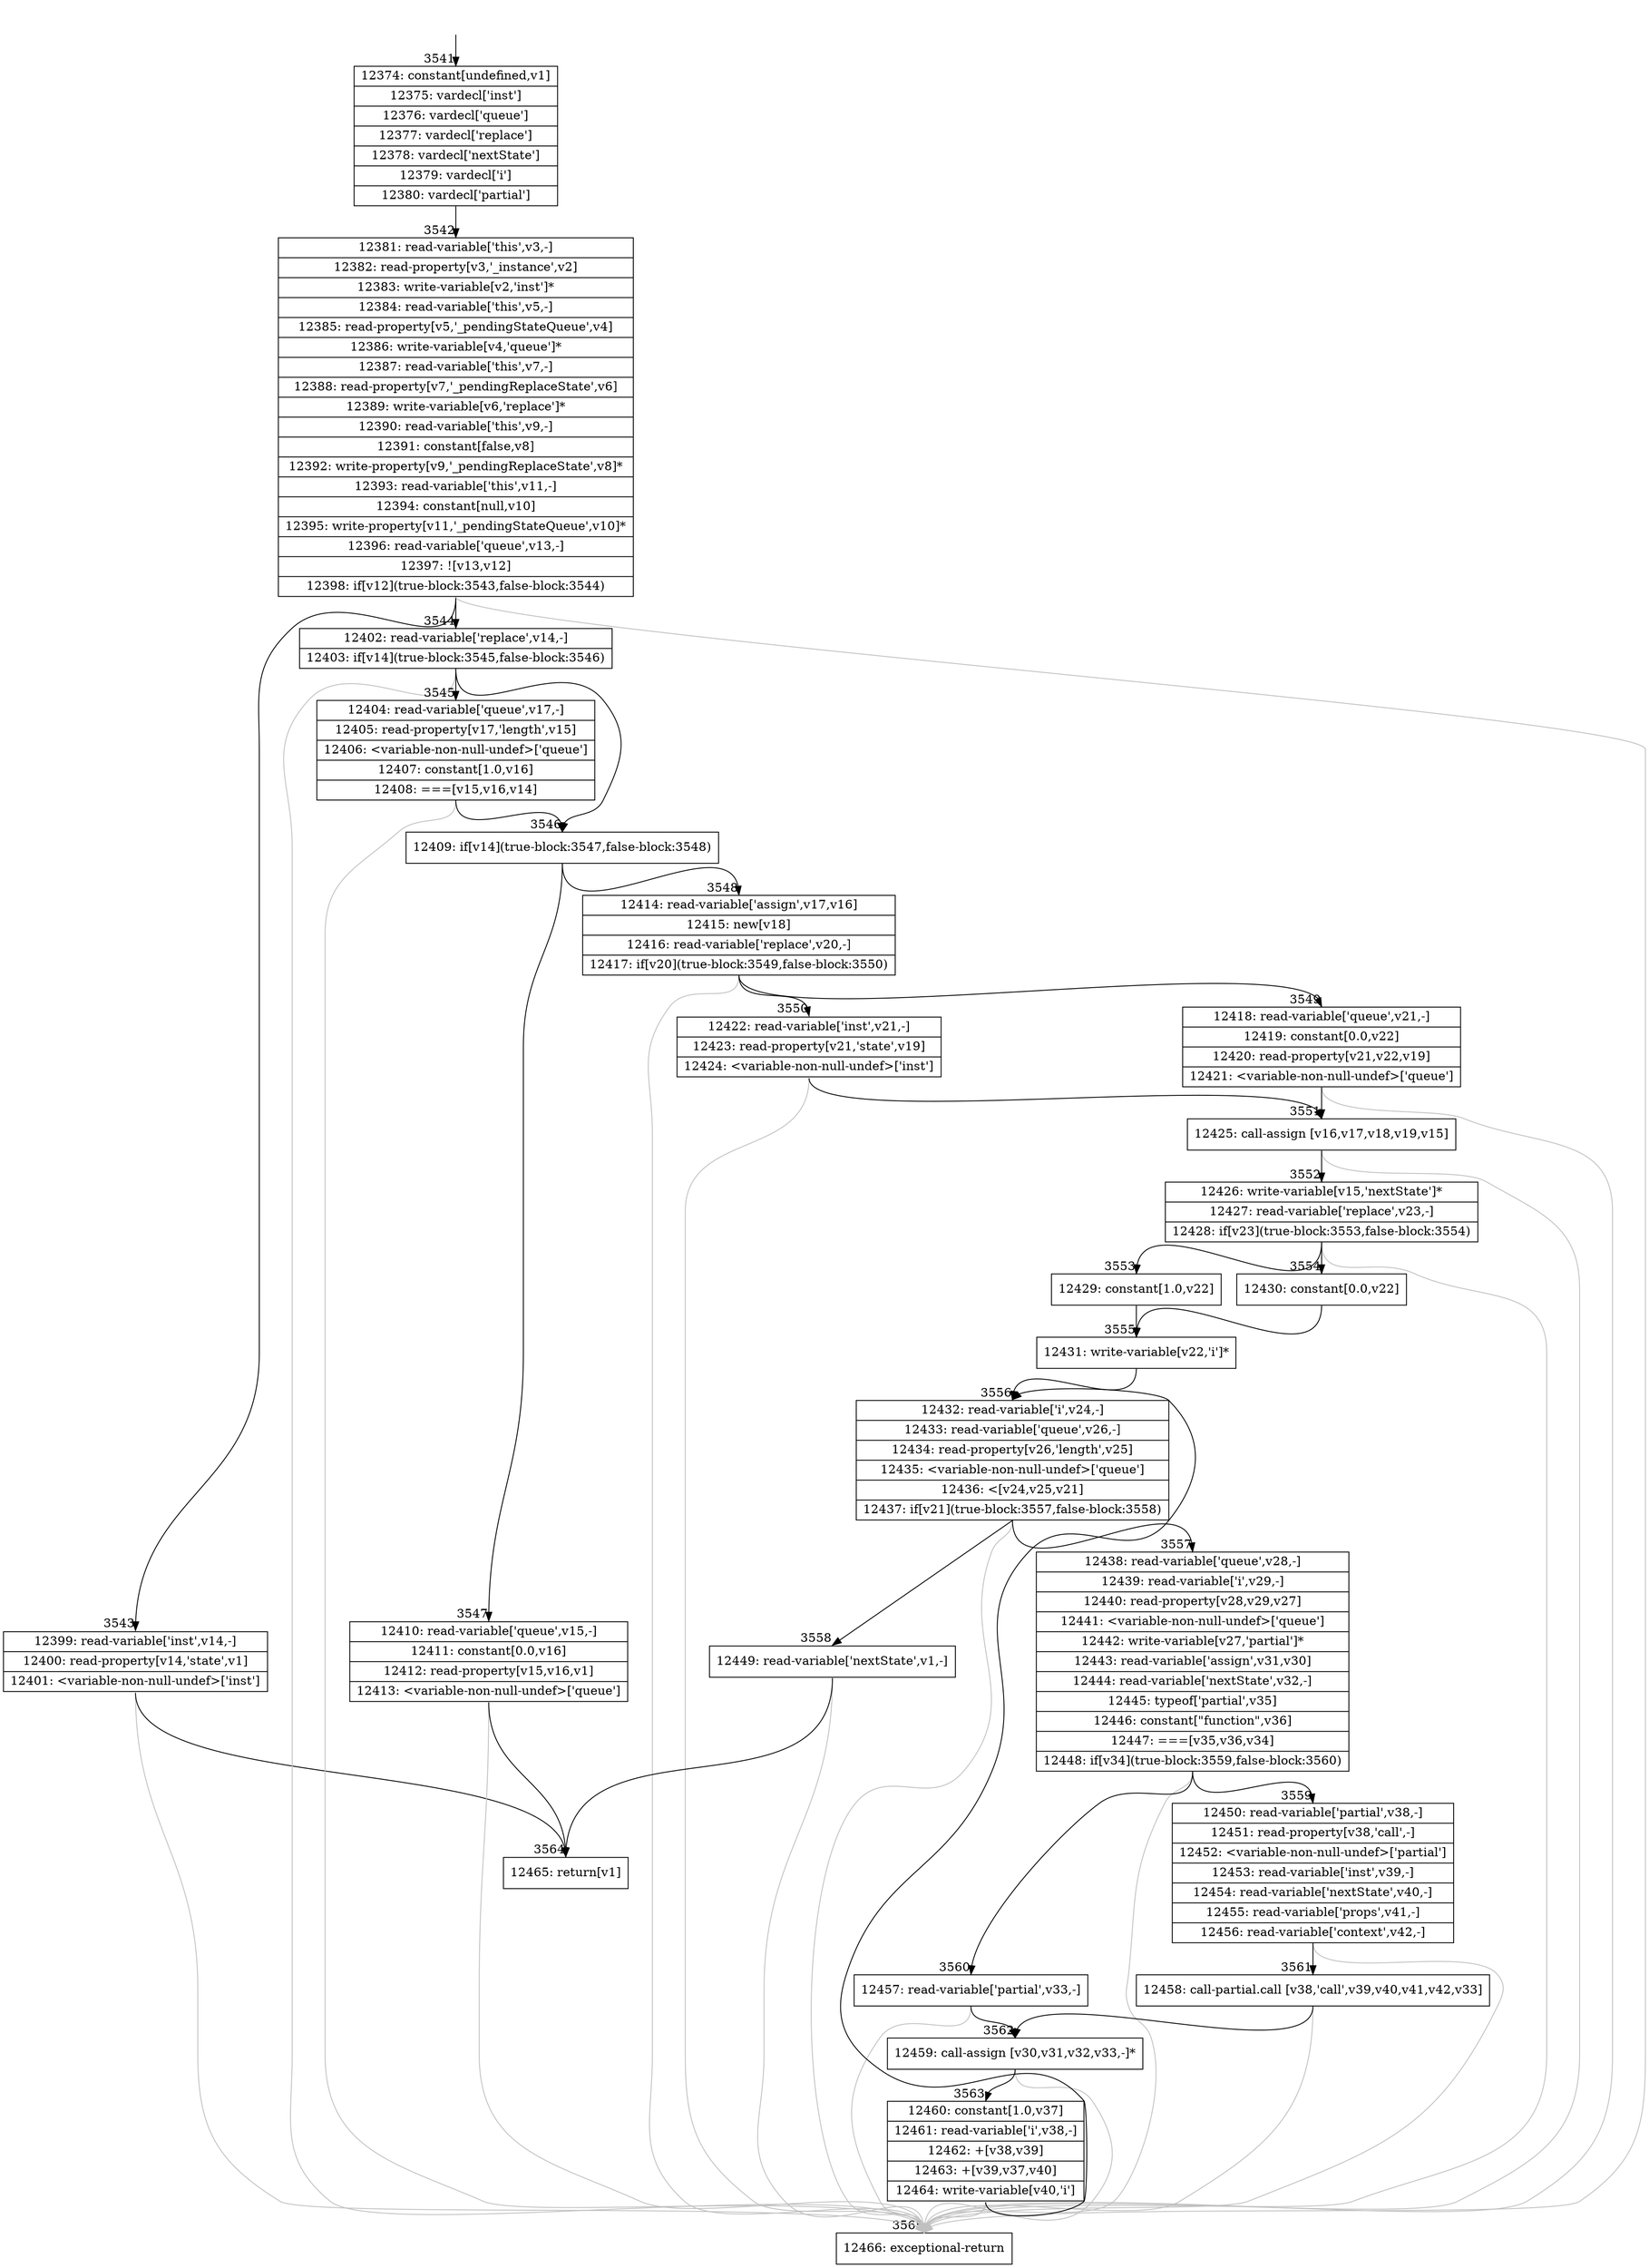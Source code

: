 digraph {
rankdir="TD"
BB_entry247[shape=none,label=""];
BB_entry247 -> BB3541 [tailport=s, headport=n, headlabel="    3541"]
BB3541 [shape=record label="{12374: constant[undefined,v1]|12375: vardecl['inst']|12376: vardecl['queue']|12377: vardecl['replace']|12378: vardecl['nextState']|12379: vardecl['i']|12380: vardecl['partial']}" ] 
BB3541 -> BB3542 [tailport=s, headport=n, headlabel="      3542"]
BB3542 [shape=record label="{12381: read-variable['this',v3,-]|12382: read-property[v3,'_instance',v2]|12383: write-variable[v2,'inst']*|12384: read-variable['this',v5,-]|12385: read-property[v5,'_pendingStateQueue',v4]|12386: write-variable[v4,'queue']*|12387: read-variable['this',v7,-]|12388: read-property[v7,'_pendingReplaceState',v6]|12389: write-variable[v6,'replace']*|12390: read-variable['this',v9,-]|12391: constant[false,v8]|12392: write-property[v9,'_pendingReplaceState',v8]*|12393: read-variable['this',v11,-]|12394: constant[null,v10]|12395: write-property[v11,'_pendingStateQueue',v10]*|12396: read-variable['queue',v13,-]|12397: ![v13,v12]|12398: if[v12](true-block:3543,false-block:3544)}" ] 
BB3542 -> BB3543 [tailport=s, headport=n, headlabel="      3543"]
BB3542 -> BB3544 [tailport=s, headport=n, headlabel="      3544"]
BB3542 -> BB3565 [tailport=s, headport=n, color=gray, headlabel="      3565"]
BB3543 [shape=record label="{12399: read-variable['inst',v14,-]|12400: read-property[v14,'state',v1]|12401: \<variable-non-null-undef\>['inst']}" ] 
BB3543 -> BB3564 [tailport=s, headport=n, headlabel="      3564"]
BB3543 -> BB3565 [tailport=s, headport=n, color=gray]
BB3544 [shape=record label="{12402: read-variable['replace',v14,-]|12403: if[v14](true-block:3545,false-block:3546)}" ] 
BB3544 -> BB3546 [tailport=s, headport=n, headlabel="      3546"]
BB3544 -> BB3545 [tailport=s, headport=n, headlabel="      3545"]
BB3544 -> BB3565 [tailport=s, headport=n, color=gray]
BB3545 [shape=record label="{12404: read-variable['queue',v17,-]|12405: read-property[v17,'length',v15]|12406: \<variable-non-null-undef\>['queue']|12407: constant[1.0,v16]|12408: ===[v15,v16,v14]}" ] 
BB3545 -> BB3546 [tailport=s, headport=n]
BB3545 -> BB3565 [tailport=s, headport=n, color=gray]
BB3546 [shape=record label="{12409: if[v14](true-block:3547,false-block:3548)}" ] 
BB3546 -> BB3547 [tailport=s, headport=n, headlabel="      3547"]
BB3546 -> BB3548 [tailport=s, headport=n, headlabel="      3548"]
BB3547 [shape=record label="{12410: read-variable['queue',v15,-]|12411: constant[0.0,v16]|12412: read-property[v15,v16,v1]|12413: \<variable-non-null-undef\>['queue']}" ] 
BB3547 -> BB3564 [tailport=s, headport=n]
BB3547 -> BB3565 [tailport=s, headport=n, color=gray]
BB3548 [shape=record label="{12414: read-variable['assign',v17,v16]|12415: new[v18]|12416: read-variable['replace',v20,-]|12417: if[v20](true-block:3549,false-block:3550)}" ] 
BB3548 -> BB3549 [tailport=s, headport=n, headlabel="      3549"]
BB3548 -> BB3550 [tailport=s, headport=n, headlabel="      3550"]
BB3548 -> BB3565 [tailport=s, headport=n, color=gray]
BB3549 [shape=record label="{12418: read-variable['queue',v21,-]|12419: constant[0.0,v22]|12420: read-property[v21,v22,v19]|12421: \<variable-non-null-undef\>['queue']}" ] 
BB3549 -> BB3551 [tailport=s, headport=n, headlabel="      3551"]
BB3549 -> BB3565 [tailport=s, headport=n, color=gray]
BB3550 [shape=record label="{12422: read-variable['inst',v21,-]|12423: read-property[v21,'state',v19]|12424: \<variable-non-null-undef\>['inst']}" ] 
BB3550 -> BB3551 [tailport=s, headport=n]
BB3550 -> BB3565 [tailport=s, headport=n, color=gray]
BB3551 [shape=record label="{12425: call-assign [v16,v17,v18,v19,v15]}" ] 
BB3551 -> BB3552 [tailport=s, headport=n, headlabel="      3552"]
BB3551 -> BB3565 [tailport=s, headport=n, color=gray]
BB3552 [shape=record label="{12426: write-variable[v15,'nextState']*|12427: read-variable['replace',v23,-]|12428: if[v23](true-block:3553,false-block:3554)}" ] 
BB3552 -> BB3553 [tailport=s, headport=n, headlabel="      3553"]
BB3552 -> BB3554 [tailport=s, headport=n, headlabel="      3554"]
BB3552 -> BB3565 [tailport=s, headport=n, color=gray]
BB3553 [shape=record label="{12429: constant[1.0,v22]}" ] 
BB3553 -> BB3555 [tailport=s, headport=n, headlabel="      3555"]
BB3554 [shape=record label="{12430: constant[0.0,v22]}" ] 
BB3554 -> BB3555 [tailport=s, headport=n]
BB3555 [shape=record label="{12431: write-variable[v22,'i']*}" ] 
BB3555 -> BB3556 [tailport=s, headport=n, headlabel="      3556"]
BB3556 [shape=record label="{12432: read-variable['i',v24,-]|12433: read-variable['queue',v26,-]|12434: read-property[v26,'length',v25]|12435: \<variable-non-null-undef\>['queue']|12436: \<[v24,v25,v21]|12437: if[v21](true-block:3557,false-block:3558)}" ] 
BB3556 -> BB3557 [tailport=s, headport=n, headlabel="      3557"]
BB3556 -> BB3558 [tailport=s, headport=n, headlabel="      3558"]
BB3556 -> BB3565 [tailport=s, headport=n, color=gray]
BB3557 [shape=record label="{12438: read-variable['queue',v28,-]|12439: read-variable['i',v29,-]|12440: read-property[v28,v29,v27]|12441: \<variable-non-null-undef\>['queue']|12442: write-variable[v27,'partial']*|12443: read-variable['assign',v31,v30]|12444: read-variable['nextState',v32,-]|12445: typeof['partial',v35]|12446: constant[\"function\",v36]|12447: ===[v35,v36,v34]|12448: if[v34](true-block:3559,false-block:3560)}" ] 
BB3557 -> BB3559 [tailport=s, headport=n, headlabel="      3559"]
BB3557 -> BB3560 [tailport=s, headport=n, headlabel="      3560"]
BB3557 -> BB3565 [tailport=s, headport=n, color=gray]
BB3558 [shape=record label="{12449: read-variable['nextState',v1,-]}" ] 
BB3558 -> BB3564 [tailport=s, headport=n]
BB3558 -> BB3565 [tailport=s, headport=n, color=gray]
BB3559 [shape=record label="{12450: read-variable['partial',v38,-]|12451: read-property[v38,'call',-]|12452: \<variable-non-null-undef\>['partial']|12453: read-variable['inst',v39,-]|12454: read-variable['nextState',v40,-]|12455: read-variable['props',v41,-]|12456: read-variable['context',v42,-]}" ] 
BB3559 -> BB3561 [tailport=s, headport=n, headlabel="      3561"]
BB3559 -> BB3565 [tailport=s, headport=n, color=gray]
BB3560 [shape=record label="{12457: read-variable['partial',v33,-]}" ] 
BB3560 -> BB3562 [tailport=s, headport=n, headlabel="      3562"]
BB3560 -> BB3565 [tailport=s, headport=n, color=gray]
BB3561 [shape=record label="{12458: call-partial.call [v38,'call',v39,v40,v41,v42,v33]}" ] 
BB3561 -> BB3562 [tailport=s, headport=n]
BB3561 -> BB3565 [tailport=s, headport=n, color=gray]
BB3562 [shape=record label="{12459: call-assign [v30,v31,v32,v33,-]*}" ] 
BB3562 -> BB3563 [tailport=s, headport=n, headlabel="      3563"]
BB3562 -> BB3565 [tailport=s, headport=n, color=gray]
BB3563 [shape=record label="{12460: constant[1.0,v37]|12461: read-variable['i',v38,-]|12462: +[v38,v39]|12463: +[v39,v37,v40]|12464: write-variable[v40,'i']}" ] 
BB3563 -> BB3556 [tailport=s, headport=n]
BB3563 -> BB3565 [tailport=s, headport=n, color=gray]
BB3564 [shape=record label="{12465: return[v1]}" ] 
BB3565 [shape=record label="{12466: exceptional-return}" ] 
//#$~ 6873
}
